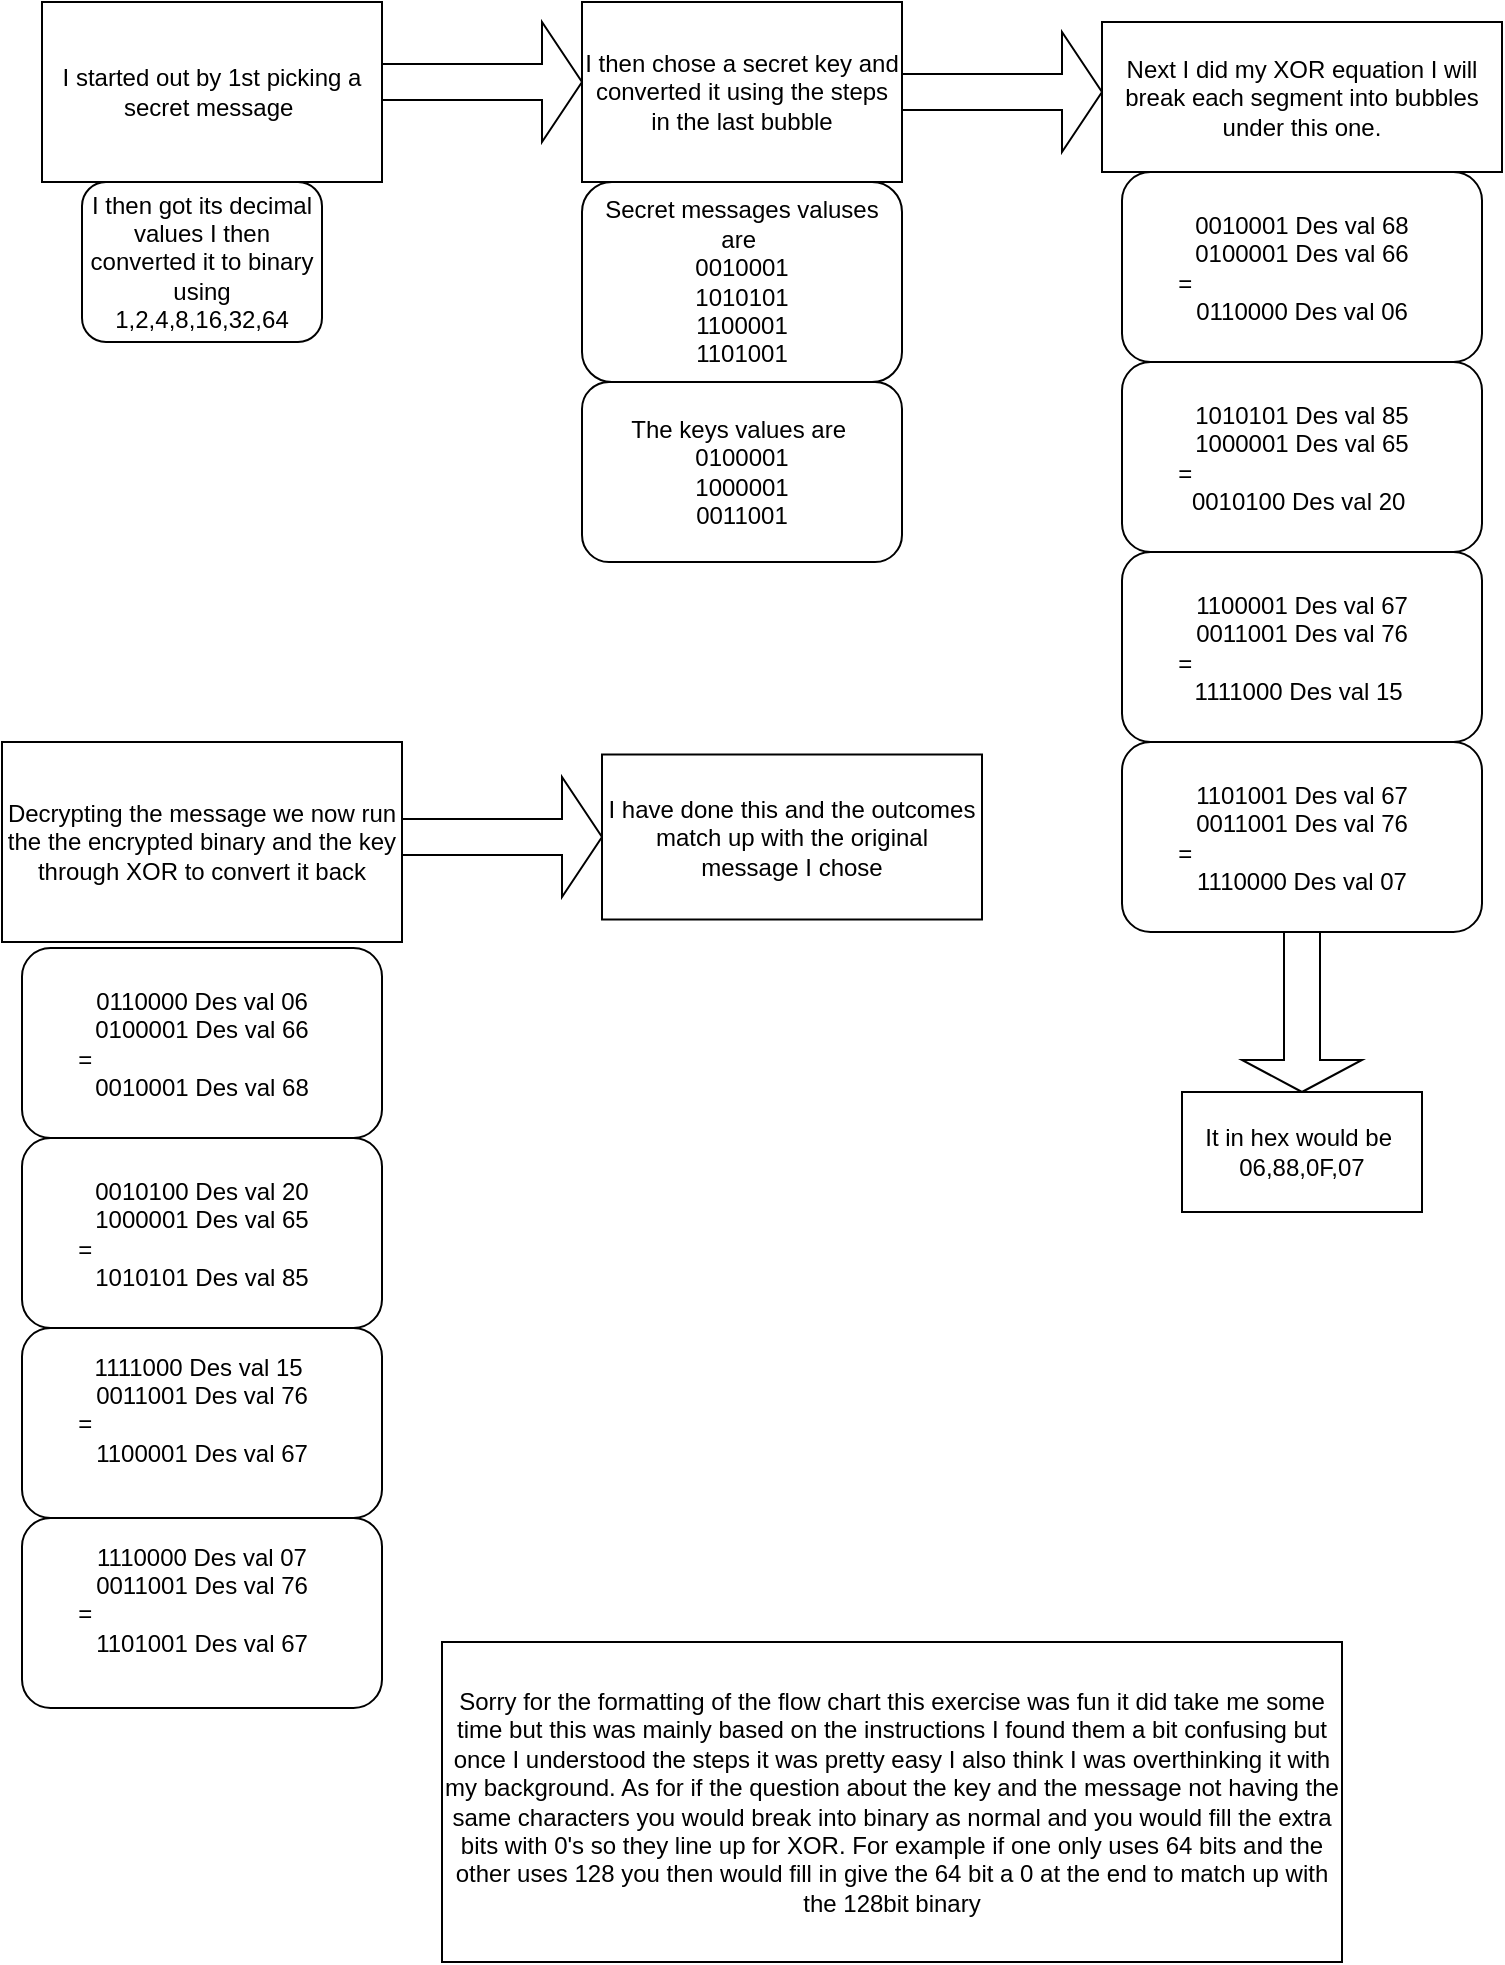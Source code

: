 <mxfile version="27.1.5">
  <diagram name="Page-1" id="kmK9JVqfWanQsKKjRIqe">
    <mxGraphModel dx="774" dy="776" grid="1" gridSize="10" guides="1" tooltips="1" connect="1" arrows="1" fold="1" page="1" pageScale="1" pageWidth="850" pageHeight="1100" math="0" shadow="0">
      <root>
        <mxCell id="0" />
        <mxCell id="1" parent="0" />
        <mxCell id="11kE0rX5oYtPxI_MTV5b-1" value="I started out by 1st picking a secret message&amp;nbsp;" style="rounded=0;whiteSpace=wrap;html=1;" vertex="1" parent="1">
          <mxGeometry x="30" y="30" width="170" height="90" as="geometry" />
        </mxCell>
        <mxCell id="11kE0rX5oYtPxI_MTV5b-4" value="" style="shape=singleArrow;whiteSpace=wrap;html=1;" vertex="1" parent="1">
          <mxGeometry x="200" y="40" width="100" height="60" as="geometry" />
        </mxCell>
        <mxCell id="11kE0rX5oYtPxI_MTV5b-5" value="I then got its decimal values I then converted it to binary using 1,2,4,8,16,32,64" style="rounded=1;whiteSpace=wrap;html=1;" vertex="1" parent="1">
          <mxGeometry x="50" y="120" width="120" height="80" as="geometry" />
        </mxCell>
        <mxCell id="11kE0rX5oYtPxI_MTV5b-6" value="I then chose a secret key and converted it using the steps in the last bubble" style="rounded=0;whiteSpace=wrap;html=1;" vertex="1" parent="1">
          <mxGeometry x="300" y="30" width="160" height="90" as="geometry" />
        </mxCell>
        <mxCell id="11kE0rX5oYtPxI_MTV5b-7" value="" style="shape=singleArrow;whiteSpace=wrap;html=1;" vertex="1" parent="1">
          <mxGeometry x="460" y="45" width="100" height="60" as="geometry" />
        </mxCell>
        <mxCell id="11kE0rX5oYtPxI_MTV5b-8" value="Next I did my XOR equation I will break each segment into bubbles under this one." style="rounded=0;whiteSpace=wrap;html=1;" vertex="1" parent="1">
          <mxGeometry x="560" y="40" width="200" height="75" as="geometry" />
        </mxCell>
        <mxCell id="11kE0rX5oYtPxI_MTV5b-9" value="Secret messages valuses are&amp;nbsp;&lt;div&gt;0010001&lt;/div&gt;&lt;div&gt;1010101&lt;/div&gt;&lt;div&gt;1100001&lt;/div&gt;&lt;div&gt;1101001&lt;/div&gt;" style="rounded=1;whiteSpace=wrap;html=1;" vertex="1" parent="1">
          <mxGeometry x="300" y="120" width="160" height="100" as="geometry" />
        </mxCell>
        <mxCell id="11kE0rX5oYtPxI_MTV5b-10" value="The keys values are&amp;nbsp;&lt;div&gt;0100001&lt;/div&gt;&lt;div&gt;1000001&lt;/div&gt;&lt;div&gt;0011001&lt;/div&gt;" style="rounded=1;whiteSpace=wrap;html=1;" vertex="1" parent="1">
          <mxGeometry x="300" y="220" width="160" height="90" as="geometry" />
        </mxCell>
        <mxCell id="11kE0rX5oYtPxI_MTV5b-11" value="0010001 Des val 68&lt;div&gt;0100001 Des val 66&lt;/div&gt;&lt;div&gt;=&amp;nbsp; &amp;nbsp; &amp;nbsp; &amp;nbsp; &amp;nbsp; &amp;nbsp; &amp;nbsp; &amp;nbsp; &amp;nbsp; &amp;nbsp; &amp;nbsp; &amp;nbsp; &amp;nbsp; &amp;nbsp; &amp;nbsp; &amp;nbsp; &amp;nbsp; &amp;nbsp;&lt;/div&gt;&lt;div&gt;0110000 Des val 06&lt;/div&gt;" style="rounded=1;whiteSpace=wrap;html=1;" vertex="1" parent="1">
          <mxGeometry x="570" y="115" width="180" height="95" as="geometry" />
        </mxCell>
        <mxCell id="11kE0rX5oYtPxI_MTV5b-13" value="1010101 Des val 85&lt;div&gt;1000001 Des val 65&lt;/div&gt;&lt;div&gt;=&amp;nbsp; &amp;nbsp; &amp;nbsp; &amp;nbsp; &amp;nbsp; &amp;nbsp; &amp;nbsp; &amp;nbsp; &amp;nbsp; &amp;nbsp; &amp;nbsp; &amp;nbsp; &amp;nbsp; &amp;nbsp; &amp;nbsp; &amp;nbsp; &amp;nbsp; &amp;nbsp;&lt;/div&gt;&lt;div&gt;0010100 Des val 20&amp;nbsp;&lt;/div&gt;" style="rounded=1;whiteSpace=wrap;html=1;" vertex="1" parent="1">
          <mxGeometry x="570" y="210" width="180" height="95" as="geometry" />
        </mxCell>
        <mxCell id="11kE0rX5oYtPxI_MTV5b-14" value="1100001 Des val 67&lt;div&gt;0011001 Des val 76&lt;/div&gt;&lt;div&gt;=&amp;nbsp; &amp;nbsp; &amp;nbsp; &amp;nbsp; &amp;nbsp; &amp;nbsp; &amp;nbsp; &amp;nbsp; &amp;nbsp; &amp;nbsp; &amp;nbsp; &amp;nbsp; &amp;nbsp; &amp;nbsp; &amp;nbsp; &amp;nbsp; &amp;nbsp; &amp;nbsp;&lt;/div&gt;&lt;div&gt;1111000 Des val 15&amp;nbsp;&lt;/div&gt;" style="rounded=1;whiteSpace=wrap;html=1;" vertex="1" parent="1">
          <mxGeometry x="570" y="305" width="180" height="95" as="geometry" />
        </mxCell>
        <mxCell id="11kE0rX5oYtPxI_MTV5b-15" value="1101001 Des val 67&lt;div&gt;0011001 Des val 76&lt;/div&gt;&lt;div&gt;=&amp;nbsp; &amp;nbsp; &amp;nbsp; &amp;nbsp; &amp;nbsp; &amp;nbsp; &amp;nbsp; &amp;nbsp; &amp;nbsp; &amp;nbsp; &amp;nbsp; &amp;nbsp; &amp;nbsp; &amp;nbsp; &amp;nbsp; &amp;nbsp; &amp;nbsp; &amp;nbsp;&lt;/div&gt;&lt;div&gt;1110000 Des val 07&lt;/div&gt;" style="rounded=1;whiteSpace=wrap;html=1;" vertex="1" parent="1">
          <mxGeometry x="570" y="400" width="180" height="95" as="geometry" />
        </mxCell>
        <mxCell id="11kE0rX5oYtPxI_MTV5b-17" value="" style="shape=singleArrow;direction=south;whiteSpace=wrap;html=1;" vertex="1" parent="1">
          <mxGeometry x="630" y="495" width="60" height="80" as="geometry" />
        </mxCell>
        <mxCell id="11kE0rX5oYtPxI_MTV5b-18" value="It in hex would be&amp;nbsp;&lt;div&gt;06,88,0F,07&lt;/div&gt;" style="rounded=0;whiteSpace=wrap;html=1;" vertex="1" parent="1">
          <mxGeometry x="600" y="575" width="120" height="60" as="geometry" />
        </mxCell>
        <mxCell id="11kE0rX5oYtPxI_MTV5b-19" value="Decrypting the message we now run the&lt;span style=&quot;background-color: transparent; color: light-dark(rgb(0, 0, 0), rgb(255, 255, 255));&quot;&gt;&amp;nbsp;the encrypted binary and the key through XOR to convert it back&lt;/span&gt;" style="rounded=0;whiteSpace=wrap;html=1;" vertex="1" parent="1">
          <mxGeometry x="10" y="400" width="200" height="100" as="geometry" />
        </mxCell>
        <mxCell id="11kE0rX5oYtPxI_MTV5b-21" value="0110000 Des val 06&lt;br&gt;&lt;div&gt;0100001 Des val 66&lt;/div&gt;&lt;div&gt;=&amp;nbsp; &amp;nbsp; &amp;nbsp; &amp;nbsp; &amp;nbsp; &amp;nbsp; &amp;nbsp; &amp;nbsp; &amp;nbsp; &amp;nbsp; &amp;nbsp; &amp;nbsp; &amp;nbsp; &amp;nbsp; &amp;nbsp; &amp;nbsp; &amp;nbsp; &amp;nbsp;&lt;/div&gt;&lt;div&gt;0010001&amp;nbsp;&lt;span style=&quot;background-color: transparent; color: light-dark(rgb(0, 0, 0), rgb(255, 255, 255));&quot;&gt;Des val 68&lt;/span&gt;&lt;/div&gt;" style="rounded=1;whiteSpace=wrap;html=1;" vertex="1" parent="1">
          <mxGeometry x="20" y="503" width="180" height="95" as="geometry" />
        </mxCell>
        <mxCell id="11kE0rX5oYtPxI_MTV5b-22" value="0010100 Des val 20&lt;br&gt;&lt;div&gt;1000001 Des val 65&lt;/div&gt;&lt;div&gt;=&amp;nbsp; &amp;nbsp; &amp;nbsp; &amp;nbsp; &amp;nbsp; &amp;nbsp; &amp;nbsp; &amp;nbsp; &amp;nbsp; &amp;nbsp; &amp;nbsp; &amp;nbsp; &amp;nbsp; &amp;nbsp; &amp;nbsp; &amp;nbsp; &amp;nbsp; &amp;nbsp;&lt;/div&gt;&lt;div&gt;1010101 Des val 85&lt;/div&gt;" style="rounded=1;whiteSpace=wrap;html=1;" vertex="1" parent="1">
          <mxGeometry x="20" y="598" width="180" height="95" as="geometry" />
        </mxCell>
        <mxCell id="11kE0rX5oYtPxI_MTV5b-23" value="&lt;div&gt;&lt;span style=&quot;background-color: transparent; color: light-dark(rgb(0, 0, 0), rgb(255, 255, 255));&quot;&gt;1111000 Des val 15&amp;nbsp;&lt;/span&gt;&lt;/div&gt;&lt;div&gt;0011001 Des val 76&lt;/div&gt;&lt;div&gt;=&amp;nbsp; &amp;nbsp; &amp;nbsp; &amp;nbsp; &amp;nbsp; &amp;nbsp; &amp;nbsp; &amp;nbsp; &amp;nbsp; &amp;nbsp; &amp;nbsp; &amp;nbsp; &amp;nbsp; &amp;nbsp; &amp;nbsp; &amp;nbsp; &amp;nbsp; &amp;nbsp;&lt;/div&gt;&lt;div&gt;1100001 Des val 67&lt;/div&gt;&lt;div&gt;&lt;br&gt;&lt;/div&gt;" style="rounded=1;whiteSpace=wrap;html=1;" vertex="1" parent="1">
          <mxGeometry x="20" y="693" width="180" height="95" as="geometry" />
        </mxCell>
        <mxCell id="11kE0rX5oYtPxI_MTV5b-24" value="&lt;div&gt;1110000 Des val 07&lt;/div&gt;&lt;div&gt;0011001 Des val 76&lt;/div&gt;&lt;div&gt;=&amp;nbsp; &amp;nbsp; &amp;nbsp; &amp;nbsp; &amp;nbsp; &amp;nbsp; &amp;nbsp; &amp;nbsp; &amp;nbsp; &amp;nbsp; &amp;nbsp; &amp;nbsp; &amp;nbsp; &amp;nbsp; &amp;nbsp; &amp;nbsp; &amp;nbsp; &amp;nbsp;&lt;/div&gt;&lt;div&gt;1101001 Des val 67&lt;/div&gt;&lt;div&gt;&lt;br&gt;&lt;/div&gt;" style="rounded=1;whiteSpace=wrap;html=1;" vertex="1" parent="1">
          <mxGeometry x="20" y="788" width="180" height="95" as="geometry" />
        </mxCell>
        <mxCell id="11kE0rX5oYtPxI_MTV5b-25" value="" style="shape=singleArrow;whiteSpace=wrap;html=1;" vertex="1" parent="1">
          <mxGeometry x="210" y="417.5" width="100" height="60" as="geometry" />
        </mxCell>
        <mxCell id="11kE0rX5oYtPxI_MTV5b-26" value="I have done this and the outcomes match up with the original message I chose" style="rounded=0;whiteSpace=wrap;html=1;" vertex="1" parent="1">
          <mxGeometry x="310" y="406.25" width="190" height="82.5" as="geometry" />
        </mxCell>
        <mxCell id="11kE0rX5oYtPxI_MTV5b-27" value="Sorry for the formatting of the flow chart this exercise was fun it did take me some time but this was mainly based on the instructions I found them a bit confusing but once I understood the steps it was pretty easy I also think I was overthinking it with my background. As for if the question about the key and the message not having the same characters you would break into binary as normal and you would fill the extra bits with 0&#39;s so they line up for XOR. For example if one only uses 64 bits and the other uses 128 you then would fill in give the 64 bit a 0 at the end to match up with the 128bit binary" style="rounded=0;whiteSpace=wrap;html=1;" vertex="1" parent="1">
          <mxGeometry x="230" y="850" width="450" height="160" as="geometry" />
        </mxCell>
      </root>
    </mxGraphModel>
  </diagram>
</mxfile>
